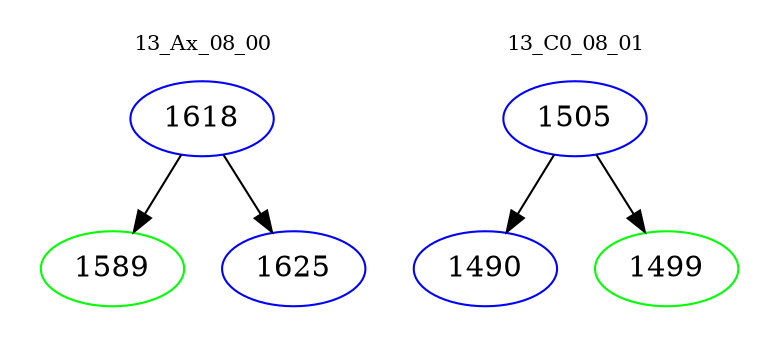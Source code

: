 digraph{
subgraph cluster_0 {
color = white
label = "13_Ax_08_00";
fontsize=10;
T0_1618 [label="1618", color="blue"]
T0_1618 -> T0_1589 [color="black"]
T0_1589 [label="1589", color="green"]
T0_1618 -> T0_1625 [color="black"]
T0_1625 [label="1625", color="blue"]
}
subgraph cluster_1 {
color = white
label = "13_C0_08_01";
fontsize=10;
T1_1505 [label="1505", color="blue"]
T1_1505 -> T1_1490 [color="black"]
T1_1490 [label="1490", color="blue"]
T1_1505 -> T1_1499 [color="black"]
T1_1499 [label="1499", color="green"]
}
}

